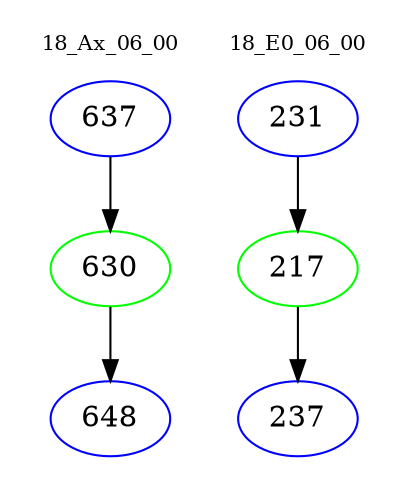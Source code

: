 digraph{
subgraph cluster_0 {
color = white
label = "18_Ax_06_00";
fontsize=10;
T0_637 [label="637", color="blue"]
T0_637 -> T0_630 [color="black"]
T0_630 [label="630", color="green"]
T0_630 -> T0_648 [color="black"]
T0_648 [label="648", color="blue"]
}
subgraph cluster_1 {
color = white
label = "18_E0_06_00";
fontsize=10;
T1_231 [label="231", color="blue"]
T1_231 -> T1_217 [color="black"]
T1_217 [label="217", color="green"]
T1_217 -> T1_237 [color="black"]
T1_237 [label="237", color="blue"]
}
}
